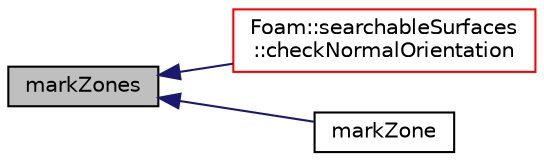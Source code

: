 digraph "markZones"
{
  bgcolor="transparent";
  edge [fontname="Helvetica",fontsize="10",labelfontname="Helvetica",labelfontsize="10"];
  node [fontname="Helvetica",fontsize="10",shape=record];
  rankdir="LR";
  Node1 [label="markZones",height=0.2,width=0.4,color="black", fillcolor="grey75", style="filled", fontcolor="black"];
  Node1 -> Node2 [dir="back",color="midnightblue",fontsize="10",style="solid",fontname="Helvetica"];
  Node2 [label="Foam::searchableSurfaces\l::checkNormalOrientation",height=0.2,width=0.4,color="red",URL="$a02327.html#abed4d723582bea3294a2e14ca21e0b60",tooltip="Are all (triangulated) surfaces consistent normal orientation. "];
  Node1 -> Node3 [dir="back",color="midnightblue",fontsize="10",style="solid",fontname="Helvetica"];
  Node3 [label="markZone",height=0.2,width=0.4,color="black",URL="$a01851.html#ad2435fb883959634f5957c9e031b4671",tooltip="Fill faceZone with currentZone for every face reachable. "];
}
